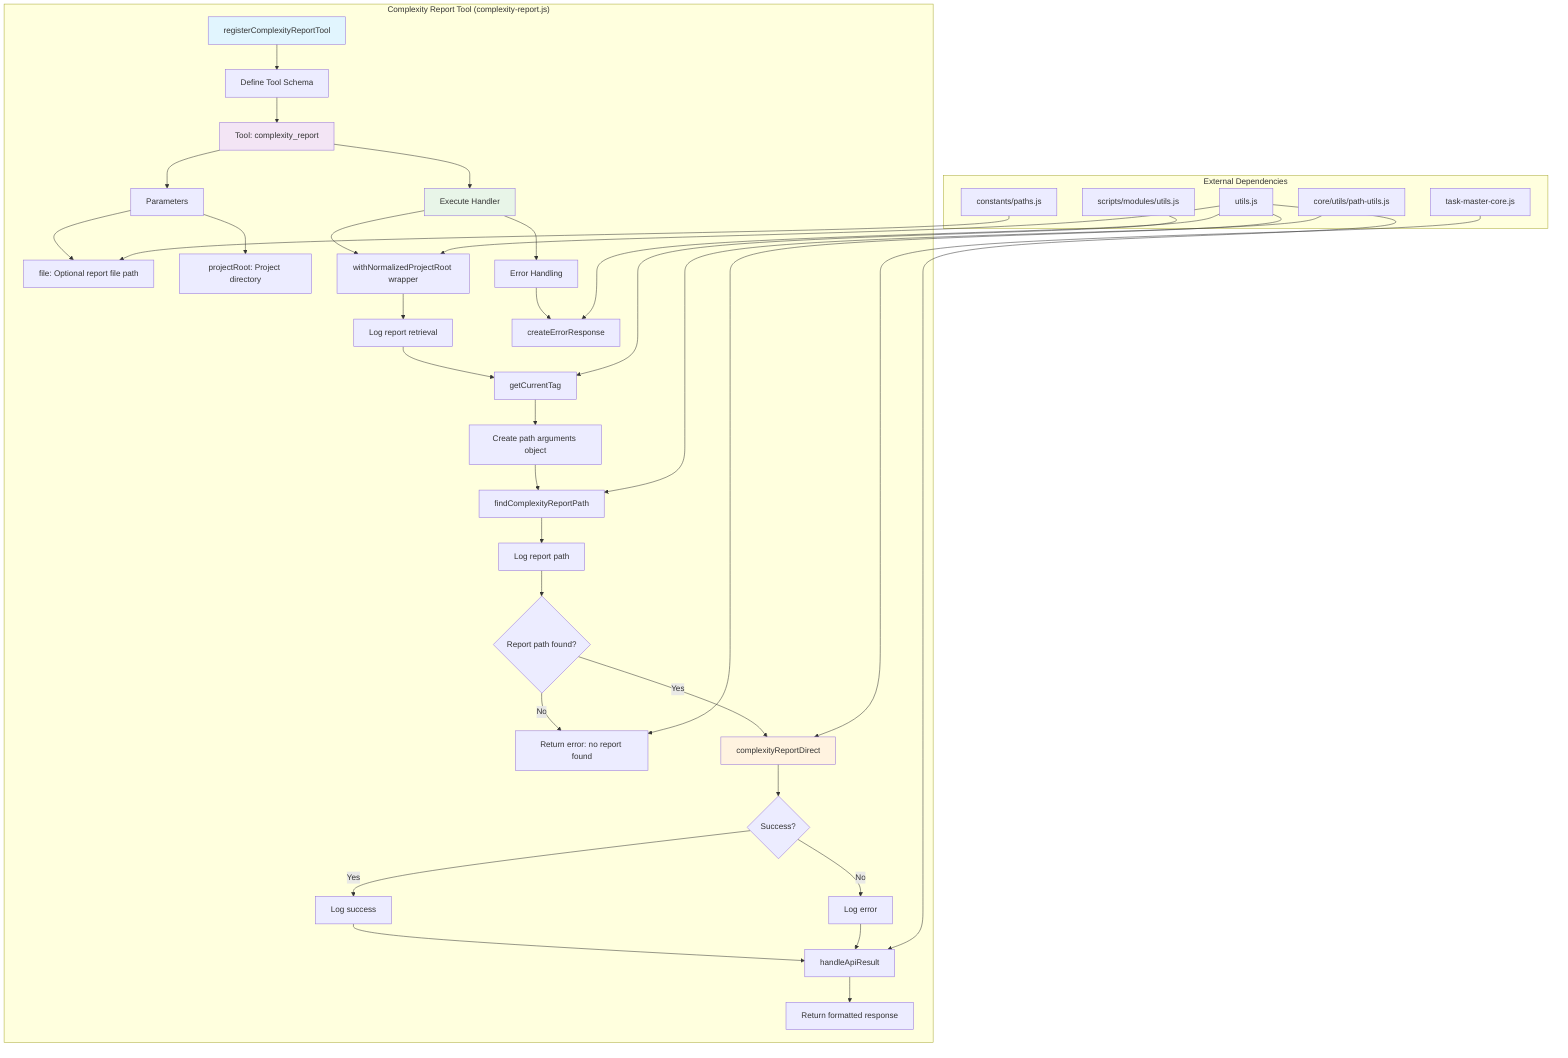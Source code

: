 graph TB
    subgraph "Complexity Report Tool (complexity-report.js)"
        A[registerComplexityReportTool] --> B[Define Tool Schema]
        B --> C[Tool: complexity_report]
        
        C --> D[Parameters]
        D --> E[file: Optional report file path]
        D --> F[projectRoot: Project directory]
        
        C --> G[Execute Handler]
        G --> H[withNormalizedProjectRoot wrapper]
        H --> I[Log report retrieval]
        I --> J[getCurrentTag]
        J --> K[Create path arguments object]
        K --> L[findComplexityReportPath]
        L --> M[Log report path]
        M --> N{Report path found?}
        
        N -->|No| O[Return error: no report found]
        N -->|Yes| P[complexityReportDirect]
        
        P --> Q{Success?}
        Q -->|Yes| R[Log success]
        Q -->|No| S[Log error]
        
        R --> T[handleApiResult]
        S --> T
        T --> U[Return formatted response]
        
        G --> V[Error Handling]
        V --> W[createErrorResponse]
    end
    
    subgraph "External Dependencies"
        X[utils.js]
        Y[task-master-core.js]
        Z[constants/paths.js]
        AA[core/utils/path-utils.js]
        BB[scripts/modules/utils.js]
    end
    
    X --> H
    X --> O
    X --> T
    X --> W
    Y --> P
    Z --> E
    AA --> L
    BB --> J
    
    style A fill:#e1f5fe
    style C fill:#f3e5f5
    style G fill:#e8f5e8
    style P fill:#fff3e0